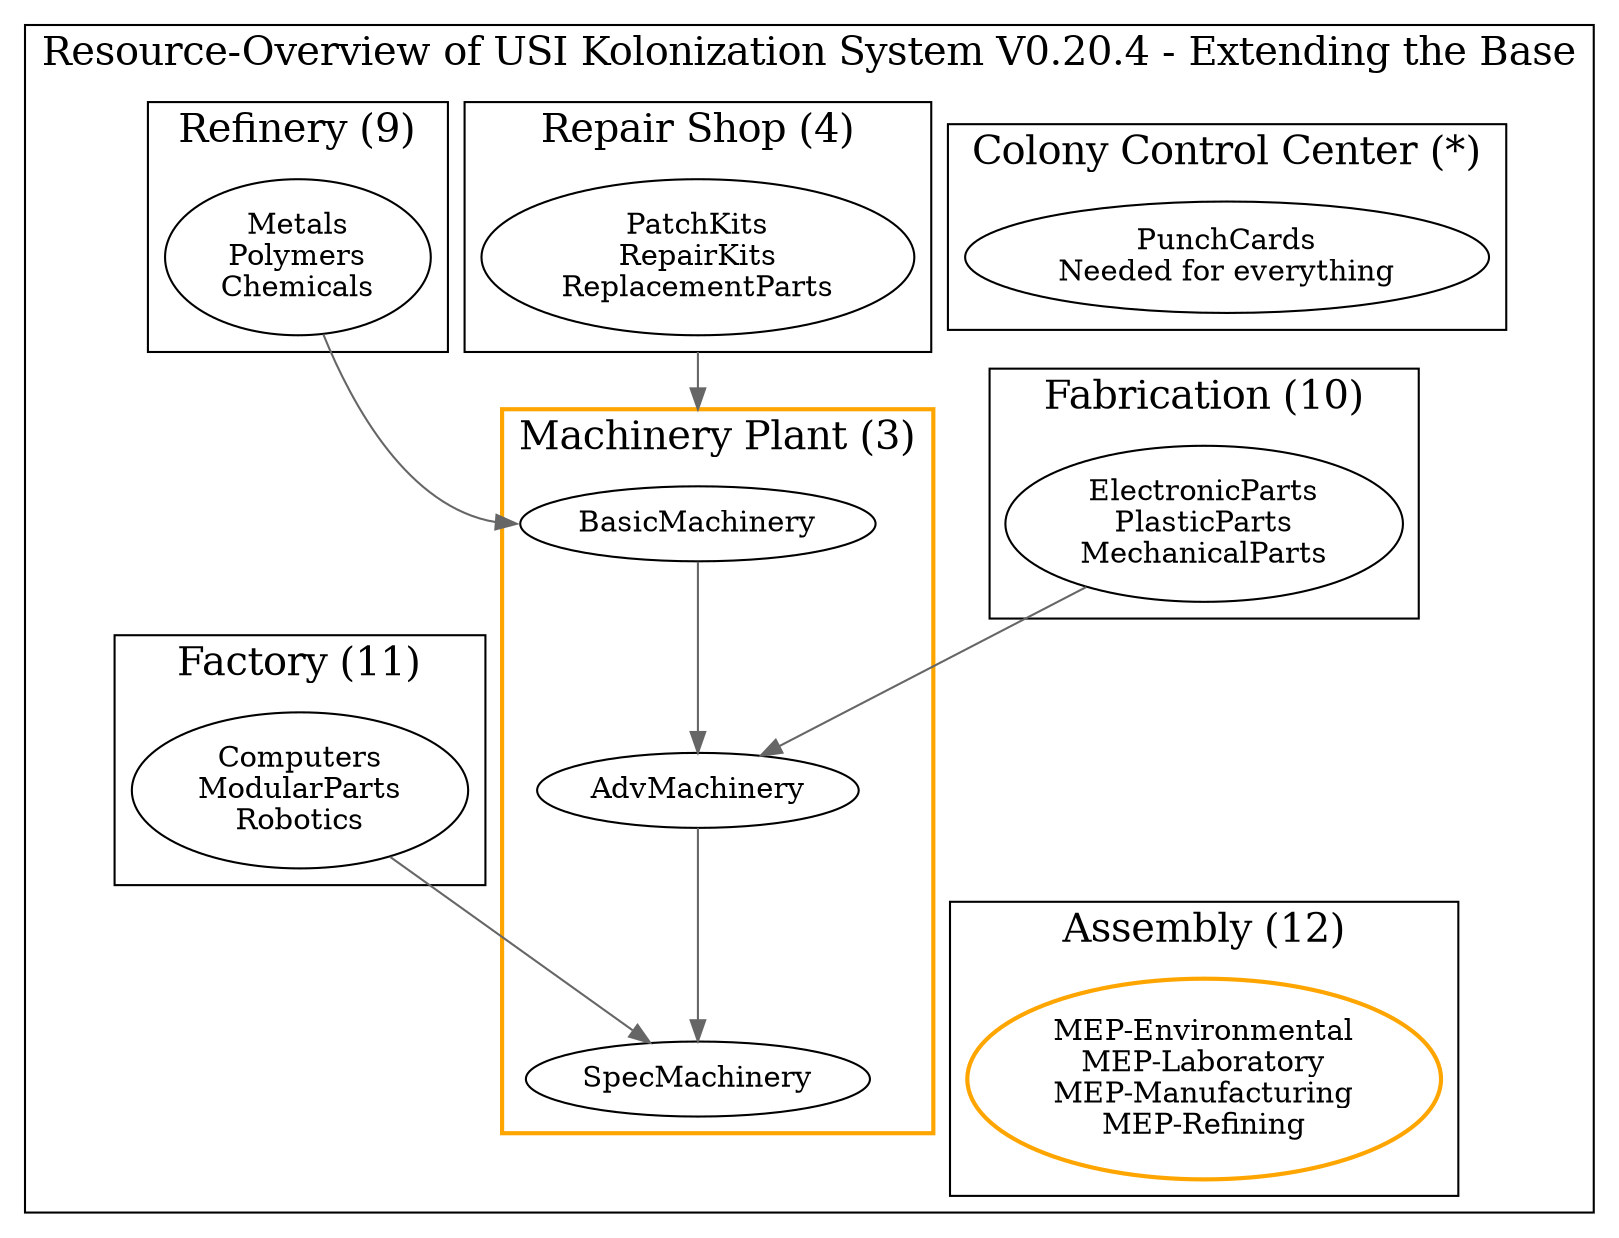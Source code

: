 /* -*- coding: utf-8; -*-
Overview over USI Kolonization System Resources
Copyright 2014 By Mhoram

This Work may be distributed under the Creative Commons
Attribution-ShareAlike 4.0 International or Creative Commons
Attribution-NonCommercial-ShareAlike 4.0 International License as you
chose.

*/

# dot -Tpdf -o Extending.pdf Extending.dot
# dot -Tpng -o Resources.png Resources.dot

digraph Resources {
    compound=true;

    subgraph clusterEXTENSION {
        graph [label="Resource-Overview of USI Kolonization System V0.20.4 - Extending the Base" fontsize=19];


        subgraph clusterCCCE {
            label="Colony Control Center (*)";
            CommandE [label="PunchCards\nNeeded for everything"];
        }

        subgraph clusterRepairE {
            label="Repair Shop (4)";
            RepairKitsE [label="PatchKits\nRepairKits\nReplacementParts"];
        }


        subgraph clusterRefineryE {
            label="Refinery (9)";
            PolymersE [label="Metals\nPolymers\nChemicals"];
        }

        subgraph clusterFabricationE {
            label="Fabrication (10)"
            PlasticPartsE [label="ElectronicParts\nPlasticParts\nMechanicalParts"];
        }

        subgraph clusterFactoryE {
            label="Factory (11)"
            ComputersE [label="Computers\nModularParts\nRobotics"];
        }

        subgraph clusterAssemblyE {
            label="Assembly (12)"
            AssemblyE [label="MEP-Environmental\nMEP-Laboratory\nMEP-Manufacturing\nMEP-Refining", color="orange",penwidth=2];
        }

        subgraph clusterMachinery {
            label="Machinery Plant (3)";
            color="orange";penwidth=2;
            BasicMachinery;
            AdvMachinery;
            SpecMachinery;
            BasicMachinery -> AdvMachinery -> SpecMachinery [color="#666666",weight=10];
        }

        edge [color="#666666"];

        RepairKitsE -> BasicMachinery [lhead=clusterMachinery; ltail=clusterRepairE,weight=10];

        PolymersE -> BasicMachinery[headport=w];
        PlasticPartsE -> AdvMachinery;
        ComputersE -> SpecMachinery;
        CommandE -> PlasticPartsE [style=invisible,arrowhead=none];
        BasicMachinery -> ComputersE [style=invisible,arrowhead=none];
        PlasticPartsE -> AssemblyE [style=invisible,arrowhead=none];
        PolymersE -> ComputersE [style=invisible,arrowhead=none];
        AdvMachinery -> AssemblyE [style=invisible,arrowhead=none];
    }

}
